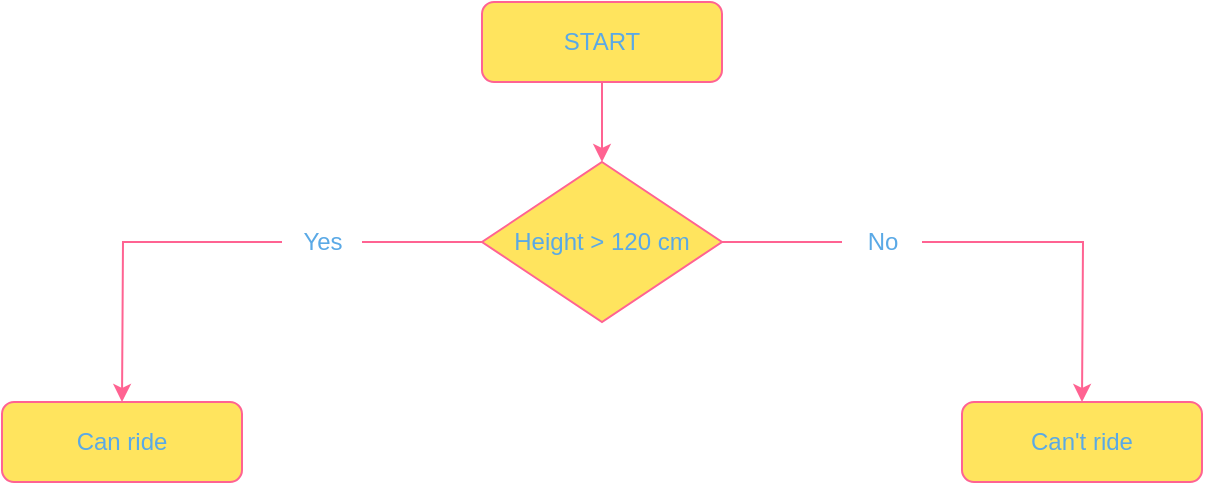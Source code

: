 <mxfile>
    <diagram id="QPXhChSB5svyc99UnzUI" name="Page-1">
        <mxGraphModel dx="770" dy="646" grid="1" gridSize="10" guides="1" tooltips="1" connect="1" arrows="1" fold="1" page="1" pageScale="1" pageWidth="1100" pageHeight="850" math="0" shadow="0">
            <root>
                <mxCell id="0"/>
                <mxCell id="1" parent="0"/>
                <mxCell id="ZTSrJBfVUbovqJah_4-I-5" style="edgeStyle=orthogonalEdgeStyle;rounded=0;orthogonalLoop=1;jettySize=auto;html=1;exitX=0.5;exitY=1;exitDx=0;exitDy=0;entryX=0.5;entryY=0;entryDx=0;entryDy=0;strokeColor=#FF6392;fontColor=#5AA9E6;" parent="1" source="ZTSrJBfVUbovqJah_4-I-1" target="ZTSrJBfVUbovqJah_4-I-2" edge="1">
                    <mxGeometry relative="1" as="geometry"/>
                </mxCell>
                <mxCell id="ZTSrJBfVUbovqJah_4-I-1" value="START" style="rounded=1;whiteSpace=wrap;html=1;fillColor=#FFE45E;strokeColor=#FF6392;fontColor=#5AA9E6;" parent="1" vertex="1">
                    <mxGeometry x="400" y="40" width="120" height="40" as="geometry"/>
                </mxCell>
                <mxCell id="ZTSrJBfVUbovqJah_4-I-6" style="edgeStyle=orthogonalEdgeStyle;rounded=0;orthogonalLoop=1;jettySize=auto;html=1;exitX=0;exitY=0.5;exitDx=0;exitDy=0;startArrow=none;strokeColor=#FF6392;fontColor=#5AA9E6;" parent="1" source="ZTSrJBfVUbovqJah_4-I-12" edge="1">
                    <mxGeometry relative="1" as="geometry">
                        <mxPoint x="220" y="240" as="targetPoint"/>
                    </mxGeometry>
                </mxCell>
                <mxCell id="ZTSrJBfVUbovqJah_4-I-9" style="edgeStyle=orthogonalEdgeStyle;rounded=0;orthogonalLoop=1;jettySize=auto;html=1;exitX=1;exitY=0.5;exitDx=0;exitDy=0;startArrow=none;strokeColor=#FF6392;fontColor=#5AA9E6;" parent="1" source="ZTSrJBfVUbovqJah_4-I-15" edge="1">
                    <mxGeometry relative="1" as="geometry">
                        <mxPoint x="700" y="240" as="targetPoint"/>
                    </mxGeometry>
                </mxCell>
                <mxCell id="ZTSrJBfVUbovqJah_4-I-2" value="Height &amp;gt; 120 cm" style="rhombus;whiteSpace=wrap;html=1;fillColor=#FFE45E;strokeColor=#FF6392;fontColor=#5AA9E6;" parent="1" vertex="1">
                    <mxGeometry x="400" y="120" width="120" height="80" as="geometry"/>
                </mxCell>
                <mxCell id="ZTSrJBfVUbovqJah_4-I-10" value="Can ride" style="rounded=1;whiteSpace=wrap;html=1;fillColor=#FFE45E;strokeColor=#FF6392;fontColor=#5AA9E6;" parent="1" vertex="1">
                    <mxGeometry x="160" y="240" width="120" height="40" as="geometry"/>
                </mxCell>
                <mxCell id="ZTSrJBfVUbovqJah_4-I-11" value="Can't ride" style="rounded=1;whiteSpace=wrap;html=1;fillColor=#FFE45E;strokeColor=#FF6392;fontColor=#5AA9E6;" parent="1" vertex="1">
                    <mxGeometry x="640" y="240" width="120" height="40" as="geometry"/>
                </mxCell>
                <mxCell id="ZTSrJBfVUbovqJah_4-I-12" value="Yes" style="text;html=1;align=center;verticalAlign=middle;resizable=0;points=[];autosize=1;strokeColor=none;fillColor=none;fontColor=#5AA9E6;" parent="1" vertex="1">
                    <mxGeometry x="300" y="145" width="40" height="30" as="geometry"/>
                </mxCell>
                <mxCell id="ZTSrJBfVUbovqJah_4-I-14" value="" style="edgeStyle=orthogonalEdgeStyle;rounded=0;orthogonalLoop=1;jettySize=auto;html=1;exitX=0;exitY=0.5;exitDx=0;exitDy=0;endArrow=none;strokeColor=#FF6392;fontColor=#5AA9E6;" parent="1" source="ZTSrJBfVUbovqJah_4-I-2" target="ZTSrJBfVUbovqJah_4-I-12" edge="1">
                    <mxGeometry relative="1" as="geometry">
                        <mxPoint x="220" y="240" as="targetPoint"/>
                        <mxPoint x="400" y="160" as="sourcePoint"/>
                    </mxGeometry>
                </mxCell>
                <mxCell id="ZTSrJBfVUbovqJah_4-I-15" value="No" style="text;html=1;align=center;verticalAlign=middle;resizable=0;points=[];autosize=1;strokeColor=none;fillColor=none;fontColor=#5AA9E6;" parent="1" vertex="1">
                    <mxGeometry x="580" y="145" width="40" height="30" as="geometry"/>
                </mxCell>
                <mxCell id="ZTSrJBfVUbovqJah_4-I-16" value="" style="edgeStyle=orthogonalEdgeStyle;rounded=0;orthogonalLoop=1;jettySize=auto;html=1;exitX=1;exitY=0.5;exitDx=0;exitDy=0;endArrow=none;strokeColor=#FF6392;fontColor=#5AA9E6;" parent="1" source="ZTSrJBfVUbovqJah_4-I-2" target="ZTSrJBfVUbovqJah_4-I-15" edge="1">
                    <mxGeometry relative="1" as="geometry">
                        <mxPoint x="700" y="240" as="targetPoint"/>
                        <mxPoint x="520" y="160" as="sourcePoint"/>
                    </mxGeometry>
                </mxCell>
            </root>
        </mxGraphModel>
    </diagram>
</mxfile>